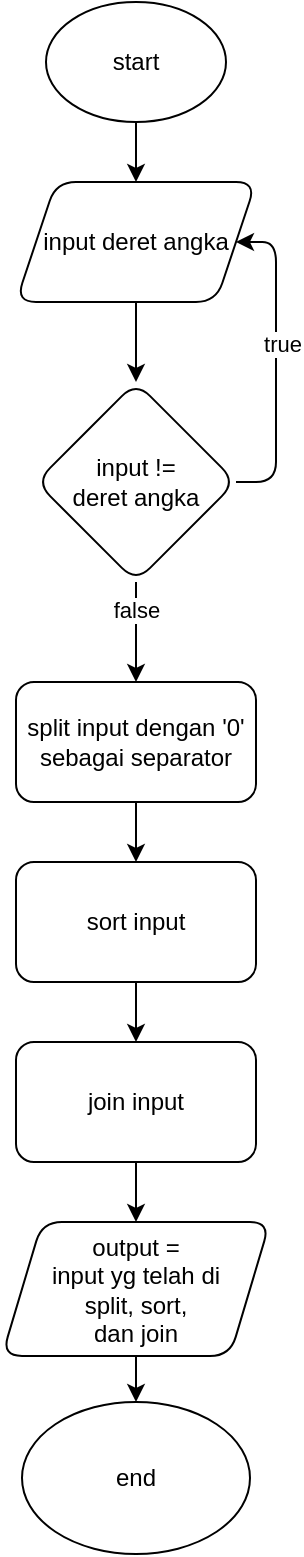 <mxfile version="21.5.2" type="github">
  <diagram id="C5RBs43oDa-KdzZeNtuy" name="Page-1">
    <mxGraphModel dx="880" dy="522" grid="1" gridSize="10" guides="1" tooltips="1" connect="1" arrows="1" fold="1" page="1" pageScale="1" pageWidth="827" pageHeight="1169" math="0" shadow="0">
      <root>
        <mxCell id="WIyWlLk6GJQsqaUBKTNV-0" />
        <mxCell id="WIyWlLk6GJQsqaUBKTNV-1" parent="WIyWlLk6GJQsqaUBKTNV-0" />
        <mxCell id="vX1J8GAk55mvpKs6fqmA-2" value="" style="edgeStyle=orthogonalEdgeStyle;rounded=1;orthogonalLoop=1;jettySize=auto;html=1;" edge="1" parent="WIyWlLk6GJQsqaUBKTNV-1" source="vX1J8GAk55mvpKs6fqmA-0" target="vX1J8GAk55mvpKs6fqmA-1">
          <mxGeometry relative="1" as="geometry" />
        </mxCell>
        <mxCell id="vX1J8GAk55mvpKs6fqmA-0" value="start" style="ellipse;whiteSpace=wrap;html=1;rounded=1;" vertex="1" parent="WIyWlLk6GJQsqaUBKTNV-1">
          <mxGeometry x="369" y="10" width="90" height="60" as="geometry" />
        </mxCell>
        <mxCell id="vX1J8GAk55mvpKs6fqmA-4" value="" style="edgeStyle=orthogonalEdgeStyle;rounded=1;orthogonalLoop=1;jettySize=auto;html=1;" edge="1" parent="WIyWlLk6GJQsqaUBKTNV-1" source="vX1J8GAk55mvpKs6fqmA-1" target="vX1J8GAk55mvpKs6fqmA-3">
          <mxGeometry relative="1" as="geometry" />
        </mxCell>
        <mxCell id="vX1J8GAk55mvpKs6fqmA-1" value="input deret angka" style="shape=parallelogram;perimeter=parallelogramPerimeter;whiteSpace=wrap;html=1;fixedSize=1;rounded=1;" vertex="1" parent="WIyWlLk6GJQsqaUBKTNV-1">
          <mxGeometry x="354" y="100" width="120" height="60" as="geometry" />
        </mxCell>
        <mxCell id="vX1J8GAk55mvpKs6fqmA-5" style="edgeStyle=orthogonalEdgeStyle;rounded=1;orthogonalLoop=1;jettySize=auto;html=1;exitX=1;exitY=0.5;exitDx=0;exitDy=0;entryX=1;entryY=0.5;entryDx=0;entryDy=0;" edge="1" parent="WIyWlLk6GJQsqaUBKTNV-1" source="vX1J8GAk55mvpKs6fqmA-3" target="vX1J8GAk55mvpKs6fqmA-1">
          <mxGeometry relative="1" as="geometry">
            <Array as="points">
              <mxPoint x="484" y="250" />
              <mxPoint x="484" y="130" />
            </Array>
          </mxGeometry>
        </mxCell>
        <mxCell id="vX1J8GAk55mvpKs6fqmA-6" value="true" style="edgeLabel;html=1;align=center;verticalAlign=middle;resizable=0;points=[];rounded=1;" vertex="1" connectable="0" parent="vX1J8GAk55mvpKs6fqmA-5">
          <mxGeometry x="0.113" y="-3" relative="1" as="geometry">
            <mxPoint as="offset" />
          </mxGeometry>
        </mxCell>
        <mxCell id="vX1J8GAk55mvpKs6fqmA-8" value="" style="edgeStyle=orthogonalEdgeStyle;rounded=1;orthogonalLoop=1;jettySize=auto;html=1;" edge="1" parent="WIyWlLk6GJQsqaUBKTNV-1" source="vX1J8GAk55mvpKs6fqmA-3" target="vX1J8GAk55mvpKs6fqmA-7">
          <mxGeometry relative="1" as="geometry" />
        </mxCell>
        <mxCell id="vX1J8GAk55mvpKs6fqmA-9" value="false" style="edgeLabel;html=1;align=center;verticalAlign=middle;resizable=0;points=[];rounded=1;" vertex="1" connectable="0" parent="vX1J8GAk55mvpKs6fqmA-8">
          <mxGeometry x="-0.44" y="-1" relative="1" as="geometry">
            <mxPoint x="1" as="offset" />
          </mxGeometry>
        </mxCell>
        <mxCell id="vX1J8GAk55mvpKs6fqmA-3" value="input !=&lt;br&gt;deret angka" style="rhombus;whiteSpace=wrap;html=1;rounded=1;" vertex="1" parent="WIyWlLk6GJQsqaUBKTNV-1">
          <mxGeometry x="364" y="200" width="100" height="100" as="geometry" />
        </mxCell>
        <mxCell id="vX1J8GAk55mvpKs6fqmA-11" value="" style="edgeStyle=orthogonalEdgeStyle;rounded=1;orthogonalLoop=1;jettySize=auto;html=1;" edge="1" parent="WIyWlLk6GJQsqaUBKTNV-1" source="vX1J8GAk55mvpKs6fqmA-7" target="vX1J8GAk55mvpKs6fqmA-10">
          <mxGeometry relative="1" as="geometry" />
        </mxCell>
        <mxCell id="vX1J8GAk55mvpKs6fqmA-7" value="split input dengan &#39;0&#39; sebagai separator" style="whiteSpace=wrap;html=1;rounded=1;" vertex="1" parent="WIyWlLk6GJQsqaUBKTNV-1">
          <mxGeometry x="354" y="350" width="120" height="60" as="geometry" />
        </mxCell>
        <mxCell id="vX1J8GAk55mvpKs6fqmA-13" value="" style="edgeStyle=orthogonalEdgeStyle;rounded=1;orthogonalLoop=1;jettySize=auto;html=1;" edge="1" parent="WIyWlLk6GJQsqaUBKTNV-1" source="vX1J8GAk55mvpKs6fqmA-10" target="vX1J8GAk55mvpKs6fqmA-12">
          <mxGeometry relative="1" as="geometry" />
        </mxCell>
        <mxCell id="vX1J8GAk55mvpKs6fqmA-10" value="sort input" style="whiteSpace=wrap;html=1;rounded=1;" vertex="1" parent="WIyWlLk6GJQsqaUBKTNV-1">
          <mxGeometry x="354" y="440" width="120" height="60" as="geometry" />
        </mxCell>
        <mxCell id="vX1J8GAk55mvpKs6fqmA-15" value="" style="edgeStyle=orthogonalEdgeStyle;rounded=1;orthogonalLoop=1;jettySize=auto;html=1;" edge="1" parent="WIyWlLk6GJQsqaUBKTNV-1" source="vX1J8GAk55mvpKs6fqmA-12" target="vX1J8GAk55mvpKs6fqmA-14">
          <mxGeometry relative="1" as="geometry" />
        </mxCell>
        <mxCell id="vX1J8GAk55mvpKs6fqmA-12" value="join input" style="whiteSpace=wrap;html=1;rounded=1;" vertex="1" parent="WIyWlLk6GJQsqaUBKTNV-1">
          <mxGeometry x="354" y="530" width="120" height="60" as="geometry" />
        </mxCell>
        <mxCell id="vX1J8GAk55mvpKs6fqmA-17" style="edgeStyle=orthogonalEdgeStyle;rounded=1;orthogonalLoop=1;jettySize=auto;html=1;exitX=0.5;exitY=1;exitDx=0;exitDy=0;entryX=0.5;entryY=0;entryDx=0;entryDy=0;" edge="1" parent="WIyWlLk6GJQsqaUBKTNV-1" source="vX1J8GAk55mvpKs6fqmA-14" target="vX1J8GAk55mvpKs6fqmA-16">
          <mxGeometry relative="1" as="geometry" />
        </mxCell>
        <mxCell id="vX1J8GAk55mvpKs6fqmA-14" value="output =&lt;br&gt;input yg telah di &lt;br&gt;split, sort, &lt;br&gt;dan join" style="shape=parallelogram;perimeter=parallelogramPerimeter;whiteSpace=wrap;html=1;fixedSize=1;rounded=1;" vertex="1" parent="WIyWlLk6GJQsqaUBKTNV-1">
          <mxGeometry x="347" y="620" width="134" height="67" as="geometry" />
        </mxCell>
        <mxCell id="vX1J8GAk55mvpKs6fqmA-16" value="end" style="ellipse;whiteSpace=wrap;html=1;rounded=1;" vertex="1" parent="WIyWlLk6GJQsqaUBKTNV-1">
          <mxGeometry x="357" y="710" width="114" height="76" as="geometry" />
        </mxCell>
      </root>
    </mxGraphModel>
  </diagram>
</mxfile>
